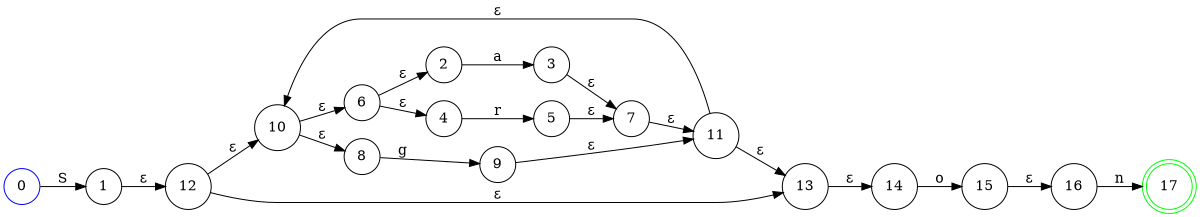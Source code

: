 digraph finite_state_machine {
graph [ dpi = 400 ];
rankdir=LR;
size="8,5"
node [shape = circle];
0 [label="0" color="blue"]0 -> 1 [label="S"];
1 [label="1" color="black"]1 -> 12 [label="ε"];
2 [label="2" color="black"]2 -> 3 [label="a"];
3 [label="3" color="black"]3 -> 7 [label="ε"];
4 [label="4" color="black"]4 -> 5 [label="r"];
5 [label="5" color="black"]5 -> 7 [label="ε"];
6 [label="6" color="black"]6 -> 2 [label="ε"];
6 -> 4 [label="ε"];
7 [label="7" color="black"]7 -> 11 [label="ε"];
8 [label="8" color="black"]8 -> 9 [label="g"];
9 [label="9" color="black"]9 -> 11 [label="ε"];
10 [label="10" color="black"]10 -> 6 [label="ε"];
10 -> 8 [label="ε"];
11 [label="11" color="black"]11 -> 10 [label="ε"];
11 -> 13 [label="ε"];
12 [label="12" color="black"]12 -> 10 [label="ε"];
12 -> 13 [label="ε"];
13 [label="13" color="black"]13 -> 14 [label="ε"];
14 [label="14" color="black"]14 -> 15 [label="o"];
15 [label="15" color="black"]15 -> 16 [label="ε"];
16 [label="16" color="black"]16 -> 17 [label="n"];
17 [label="17" color="green"];
17 [shape = doublecircle];
}